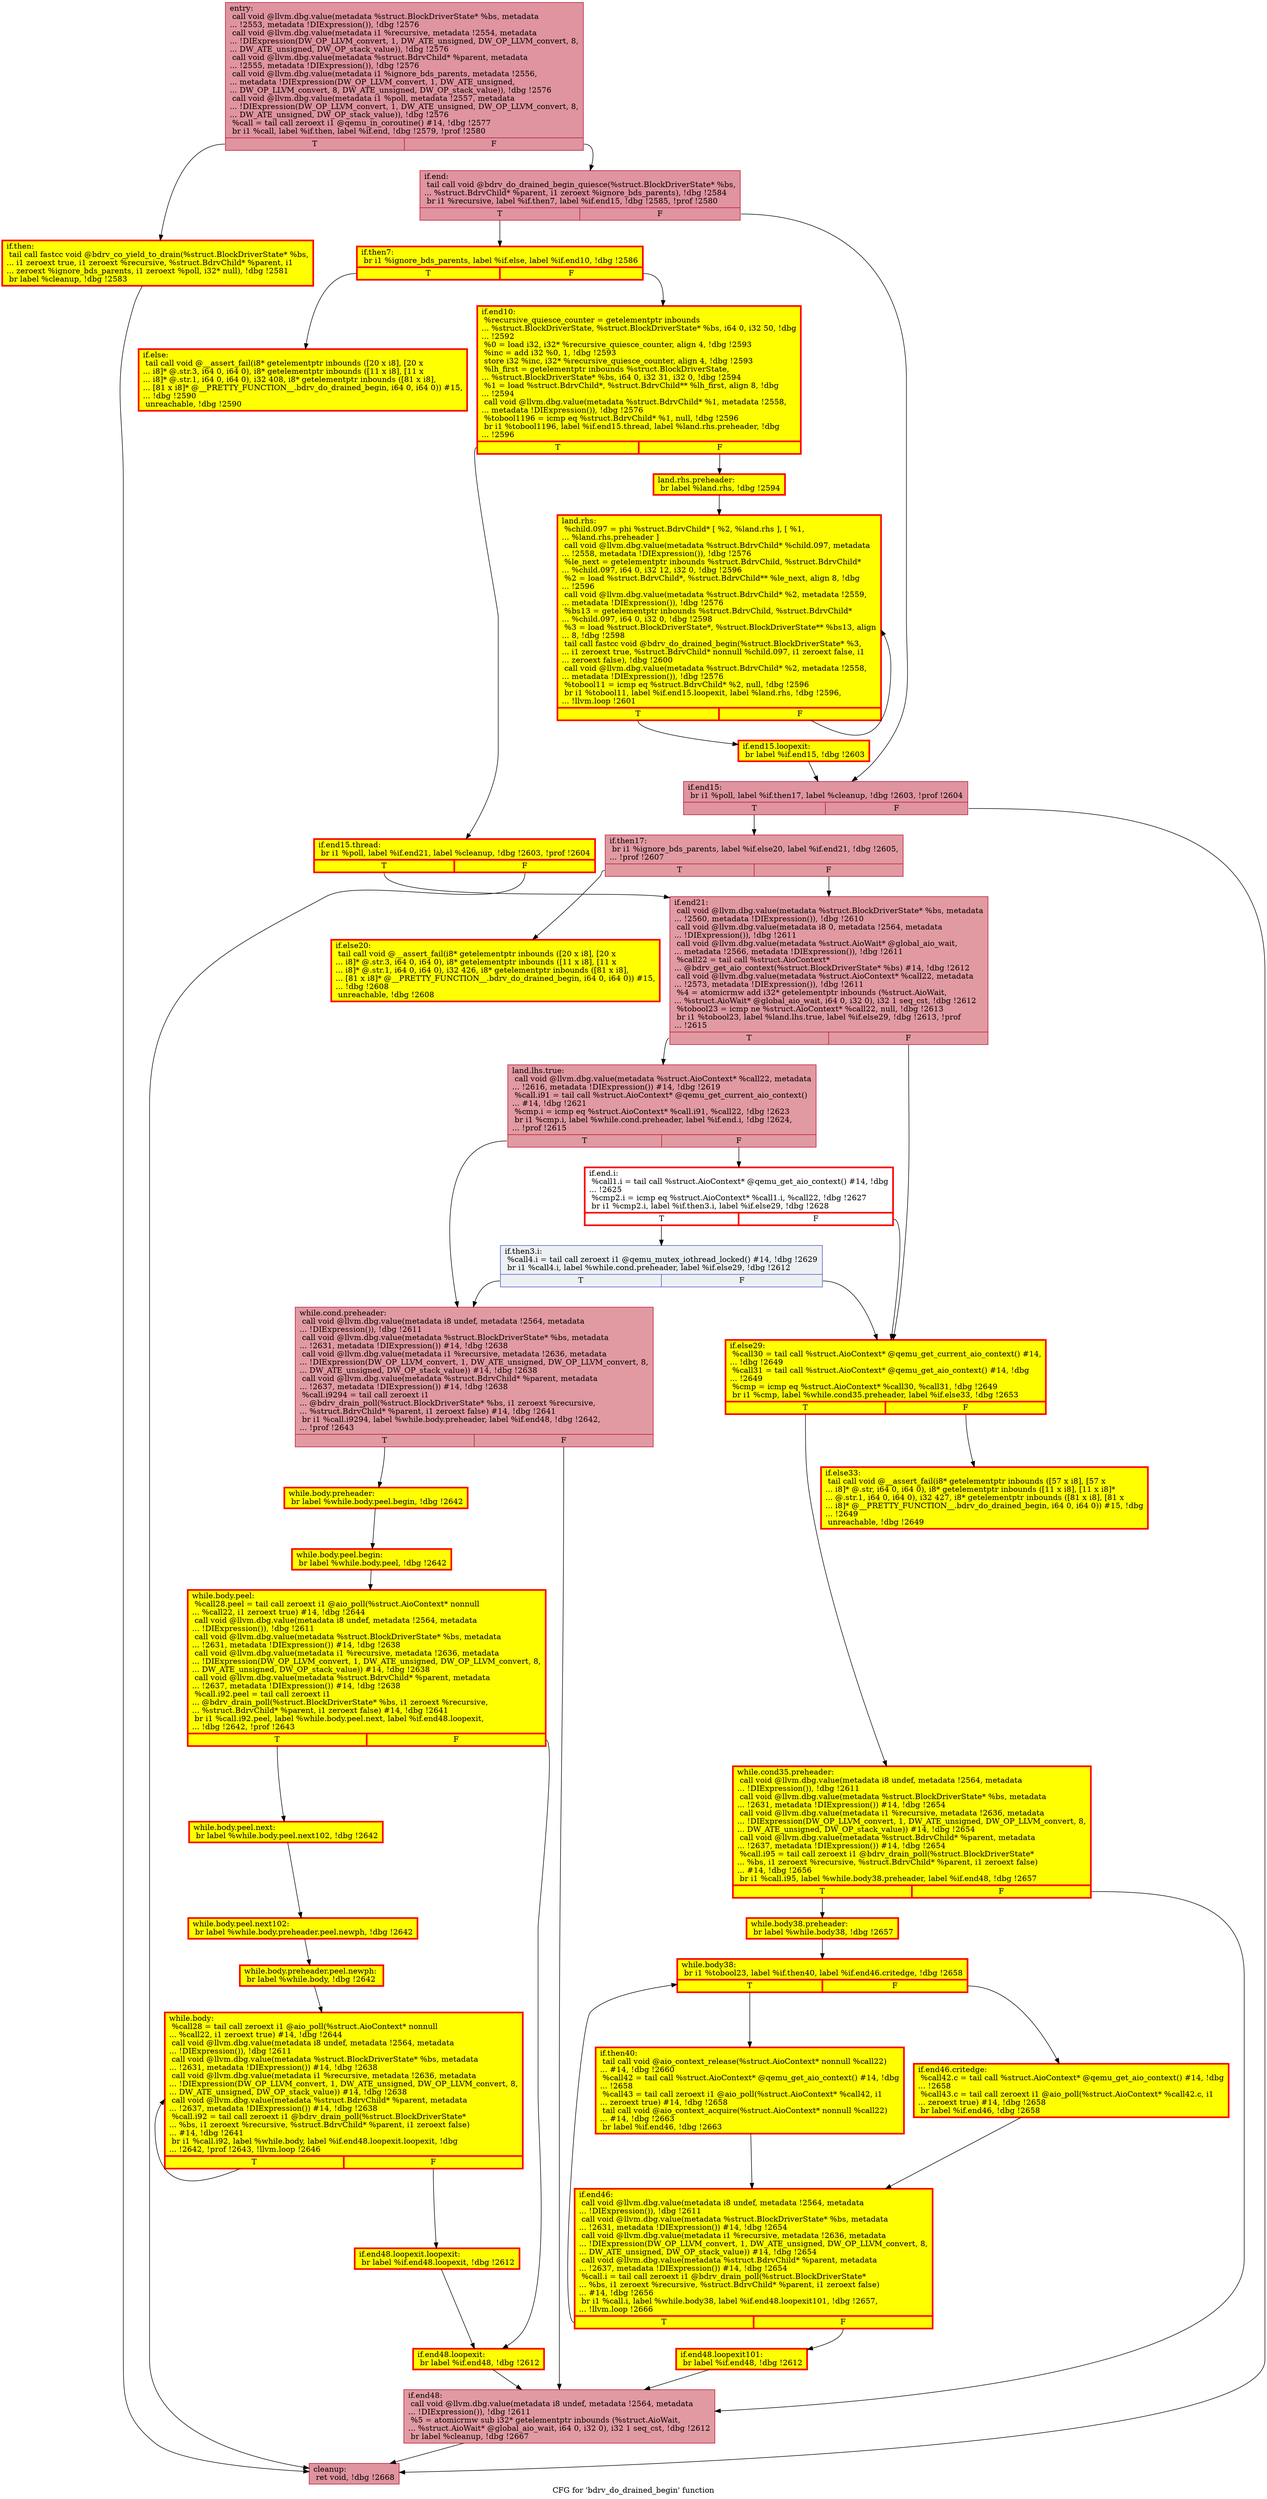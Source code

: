 digraph "CFG for 'bdrv_do_drained_begin' function" {
	label="CFG for 'bdrv_do_drained_begin' function";

	Node0x55cda454d690 [shape=record,color="#b70d28ff", style=filled, fillcolor="#b70d2870",label="{entry:\l  call void @llvm.dbg.value(metadata %struct.BlockDriverState* %bs, metadata\l... !2553, metadata !DIExpression()), !dbg !2576\l  call void @llvm.dbg.value(metadata i1 %recursive, metadata !2554, metadata\l... !DIExpression(DW_OP_LLVM_convert, 1, DW_ATE_unsigned, DW_OP_LLVM_convert, 8,\l... DW_ATE_unsigned, DW_OP_stack_value)), !dbg !2576\l  call void @llvm.dbg.value(metadata %struct.BdrvChild* %parent, metadata\l... !2555, metadata !DIExpression()), !dbg !2576\l  call void @llvm.dbg.value(metadata i1 %ignore_bds_parents, metadata !2556,\l... metadata !DIExpression(DW_OP_LLVM_convert, 1, DW_ATE_unsigned,\l... DW_OP_LLVM_convert, 8, DW_ATE_unsigned, DW_OP_stack_value)), !dbg !2576\l  call void @llvm.dbg.value(metadata i1 %poll, metadata !2557, metadata\l... !DIExpression(DW_OP_LLVM_convert, 1, DW_ATE_unsigned, DW_OP_LLVM_convert, 8,\l... DW_ATE_unsigned, DW_OP_stack_value)), !dbg !2576\l  %call = tail call zeroext i1 @qemu_in_coroutine() #14, !dbg !2577\l  br i1 %call, label %if.then, label %if.end, !dbg !2579, !prof !2580\l|{<s0>T|<s1>F}}"];
	Node0x55cda454d690:s0 -> Node0x55cda4553c80;
	Node0x55cda454d690:s1 -> Node0x55cda4553cd0;
	Node0x55cda4553c80 [shape=record,penwidth=3.0, style="filled", color="red", fillcolor="yellow",label="{if.then:                                          \l  tail call fastcc void @bdrv_co_yield_to_drain(%struct.BlockDriverState* %bs,\l... i1 zeroext true, i1 zeroext %recursive, %struct.BdrvChild* %parent, i1\l... zeroext %ignore_bds_parents, i1 zeroext %poll, i32* null), !dbg !2581\l  br label %cleanup, !dbg !2583\l}"];
	Node0x55cda4553c80 -> Node0x55cda4554470;
	Node0x55cda4553cd0 [shape=record,color="#b70d28ff", style=filled, fillcolor="#b70d2870",label="{if.end:                                           \l  tail call void @bdrv_do_drained_begin_quiesce(%struct.BlockDriverState* %bs,\l... %struct.BdrvChild* %parent, i1 zeroext %ignore_bds_parents), !dbg !2584\l  br i1 %recursive, label %if.then7, label %if.end15, !dbg !2585, !prof !2580\l|{<s0>T|<s1>F}}"];
	Node0x55cda4553cd0:s0 -> Node0x55cda4554fd0;
	Node0x55cda4553cd0:s1 -> Node0x55cda4555020;
	Node0x55cda4554fd0 [shape=record,penwidth=3.0, style="filled", color="red", fillcolor="yellow",label="{if.then7:                                         \l  br i1 %ignore_bds_parents, label %if.else, label %if.end10, !dbg !2586\l|{<s0>T|<s1>F}}"];
	Node0x55cda4554fd0:s0 -> Node0x55cda45554b0;
	Node0x55cda4554fd0:s1 -> Node0x55cda4555440;
	Node0x55cda45554b0 [shape=record,penwidth=3.0, style="filled", color="red", fillcolor="yellow",label="{if.else:                                          \l  tail call void @__assert_fail(i8* getelementptr inbounds ([20 x i8], [20 x\l... i8]* @.str.3, i64 0, i64 0), i8* getelementptr inbounds ([11 x i8], [11 x\l... i8]* @.str.1, i64 0, i64 0), i32 408, i8* getelementptr inbounds ([81 x i8],\l... [81 x i8]* @__PRETTY_FUNCTION__.bdrv_do_drained_begin, i64 0, i64 0)) #15,\l... !dbg !2590\l  unreachable, !dbg !2590\l}"];
	Node0x55cda4555440 [shape=record,penwidth=3.0, style="filled", color="red", fillcolor="yellow",label="{if.end10:                                         \l  %recursive_quiesce_counter = getelementptr inbounds\l... %struct.BlockDriverState, %struct.BlockDriverState* %bs, i64 0, i32 50, !dbg\l... !2592\l  %0 = load i32, i32* %recursive_quiesce_counter, align 4, !dbg !2593\l  %inc = add i32 %0, 1, !dbg !2593\l  store i32 %inc, i32* %recursive_quiesce_counter, align 4, !dbg !2593\l  %lh_first = getelementptr inbounds %struct.BlockDriverState,\l... %struct.BlockDriverState* %bs, i64 0, i32 31, i32 0, !dbg !2594\l  %1 = load %struct.BdrvChild*, %struct.BdrvChild** %lh_first, align 8, !dbg\l... !2594\l  call void @llvm.dbg.value(metadata %struct.BdrvChild* %1, metadata !2558,\l... metadata !DIExpression()), !dbg !2576\l  %tobool1196 = icmp eq %struct.BdrvChild* %1, null, !dbg !2596\l  br i1 %tobool1196, label %if.end15.thread, label %land.rhs.preheader, !dbg\l... !2596\l|{<s0>T|<s1>F}}"];
	Node0x55cda4555440:s0 -> Node0x55cda452c2f0;
	Node0x55cda4555440:s1 -> Node0x55cda44865e0;
	Node0x55cda44865e0 [shape=record,penwidth=3.0, style="filled", color="red", fillcolor="yellow",label="{land.rhs.preheader:                               \l  br label %land.rhs, !dbg !2594\l}"];
	Node0x55cda44865e0 -> Node0x55cda4556a10;
	Node0x55cda4556a10 [shape=record,penwidth=3.0, style="filled", color="red", fillcolor="yellow",label="{land.rhs:                                         \l  %child.097 = phi %struct.BdrvChild* [ %2, %land.rhs ], [ %1,\l... %land.rhs.preheader ]\l  call void @llvm.dbg.value(metadata %struct.BdrvChild* %child.097, metadata\l... !2558, metadata !DIExpression()), !dbg !2576\l  %le_next = getelementptr inbounds %struct.BdrvChild, %struct.BdrvChild*\l... %child.097, i64 0, i32 12, i32 0, !dbg !2596\l  %2 = load %struct.BdrvChild*, %struct.BdrvChild** %le_next, align 8, !dbg\l... !2596\l  call void @llvm.dbg.value(metadata %struct.BdrvChild* %2, metadata !2559,\l... metadata !DIExpression()), !dbg !2576\l  %bs13 = getelementptr inbounds %struct.BdrvChild, %struct.BdrvChild*\l... %child.097, i64 0, i32 0, !dbg !2598\l  %3 = load %struct.BlockDriverState*, %struct.BlockDriverState** %bs13, align\l... 8, !dbg !2598\l  tail call fastcc void @bdrv_do_drained_begin(%struct.BlockDriverState* %3,\l... i1 zeroext true, %struct.BdrvChild* nonnull %child.097, i1 zeroext false, i1\l... zeroext false), !dbg !2600\l  call void @llvm.dbg.value(metadata %struct.BdrvChild* %2, metadata !2558,\l... metadata !DIExpression()), !dbg !2576\l  %tobool11 = icmp eq %struct.BdrvChild* %2, null, !dbg !2596\l  br i1 %tobool11, label %if.end15.loopexit, label %land.rhs, !dbg !2596,\l... !llvm.loop !2601\l|{<s0>T|<s1>F}}"];
	Node0x55cda4556a10:s0 -> Node0x55cda46c3090;
	Node0x55cda4556a10:s1 -> Node0x55cda4556a10;
	Node0x55cda46c3090 [shape=record,penwidth=3.0, style="filled", color="red", fillcolor="yellow",label="{if.end15.loopexit:                                \l  br label %if.end15, !dbg !2603\l}"];
	Node0x55cda46c3090 -> Node0x55cda4555020;
	Node0x55cda4555020 [shape=record,color="#b70d28ff", style=filled, fillcolor="#b70d2870",label="{if.end15:                                         \l  br i1 %poll, label %if.then17, label %cleanup, !dbg !2603, !prof !2604\l|{<s0>T|<s1>F}}"];
	Node0x55cda4555020:s0 -> Node0x55cda4557640;
	Node0x55cda4555020:s1 -> Node0x55cda4554470;
	Node0x55cda452c2f0 [shape=record,penwidth=3.0, style="filled", color="red", fillcolor="yellow",label="{if.end15.thread:                                  \l  br i1 %poll, label %if.end21, label %cleanup, !dbg !2603, !prof !2604\l|{<s0>T|<s1>F}}"];
	Node0x55cda452c2f0:s0 -> Node0x55cda4554e50;
	Node0x55cda452c2f0:s1 -> Node0x55cda4554470;
	Node0x55cda4557640 [shape=record,color="#b70d28ff", style=filled, fillcolor="#bb1b2c70",label="{if.then17:                                        \l  br i1 %ignore_bds_parents, label %if.else20, label %if.end21, !dbg !2605,\l... !prof !2607\l|{<s0>T|<s1>F}}"];
	Node0x55cda4557640:s0 -> Node0x55cda4554ea0;
	Node0x55cda4557640:s1 -> Node0x55cda4554e50;
	Node0x55cda4554ea0 [shape=record,penwidth=3.0, style="filled", color="red", fillcolor="yellow",label="{if.else20:                                        \l  tail call void @__assert_fail(i8* getelementptr inbounds ([20 x i8], [20 x\l... i8]* @.str.3, i64 0, i64 0), i8* getelementptr inbounds ([11 x i8], [11 x\l... i8]* @.str.1, i64 0, i64 0), i32 426, i8* getelementptr inbounds ([81 x i8],\l... [81 x i8]* @__PRETTY_FUNCTION__.bdrv_do_drained_begin, i64 0, i64 0)) #15,\l... !dbg !2608\l  unreachable, !dbg !2608\l}"];
	Node0x55cda4554e50 [shape=record,color="#b70d28ff", style=filled, fillcolor="#bb1b2c70",label="{if.end21:                                         \l  call void @llvm.dbg.value(metadata %struct.BlockDriverState* %bs, metadata\l... !2560, metadata !DIExpression()), !dbg !2610\l  call void @llvm.dbg.value(metadata i8 0, metadata !2564, metadata\l... !DIExpression()), !dbg !2611\l  call void @llvm.dbg.value(metadata %struct.AioWait* @global_aio_wait,\l... metadata !2566, metadata !DIExpression()), !dbg !2611\l  %call22 = tail call %struct.AioContext*\l... @bdrv_get_aio_context(%struct.BlockDriverState* %bs) #14, !dbg !2612\l  call void @llvm.dbg.value(metadata %struct.AioContext* %call22, metadata\l... !2573, metadata !DIExpression()), !dbg !2611\l  %4 = atomicrmw add i32* getelementptr inbounds (%struct.AioWait,\l... %struct.AioWait* @global_aio_wait, i64 0, i32 0), i32 1 seq_cst, !dbg !2612\l  %tobool23 = icmp ne %struct.AioContext* %call22, null, !dbg !2613\l  br i1 %tobool23, label %land.lhs.true, label %if.else29, !dbg !2613, !prof\l... !2615\l|{<s0>T|<s1>F}}"];
	Node0x55cda4554e50:s0 -> Node0x55cda455a270;
	Node0x55cda4554e50:s1 -> Node0x55cda455a200;
	Node0x55cda455a270 [shape=record,color="#b70d28ff", style=filled, fillcolor="#bb1b2c70",label="{land.lhs.true:                                    \l  call void @llvm.dbg.value(metadata %struct.AioContext* %call22, metadata\l... !2616, metadata !DIExpression()) #14, !dbg !2619\l  %call.i91 = tail call %struct.AioContext* @qemu_get_current_aio_context()\l... #14, !dbg !2621\l  %cmp.i = icmp eq %struct.AioContext* %call.i91, %call22, !dbg !2623\l  br i1 %cmp.i, label %while.cond.preheader, label %if.end.i, !dbg !2624,\l... !prof !2615\l|{<s0>T|<s1>F}}"];
	Node0x55cda455a270:s0 -> Node0x55cda4542410;
	Node0x55cda455a270:s1 -> Node0x55cda453e460;
	Node0x55cda453e460 [shape=record,penwidth=3.0, color="red",label="{if.end.i:                                         \l  %call1.i = tail call %struct.AioContext* @qemu_get_aio_context() #14, !dbg\l... !2625\l  %cmp2.i = icmp eq %struct.AioContext* %call1.i, %call22, !dbg !2627\l  br i1 %cmp2.i, label %if.then3.i, label %if.else29, !dbg !2628\l|{<s0>T|<s1>F}}"];
	Node0x55cda453e460:s0 -> Node0x55cda453b7d0;
	Node0x55cda453e460:s1 -> Node0x55cda455a200;
	Node0x55cda453b7d0 [shape=record,color="#3d50c3ff", style=filled, fillcolor="#d6dce470",label="{if.then3.i:                                       \l  %call4.i = tail call zeroext i1 @qemu_mutex_iothread_locked() #14, !dbg !2629\l  br i1 %call4.i, label %while.cond.preheader, label %if.else29, !dbg !2612\l|{<s0>T|<s1>F}}"];
	Node0x55cda453b7d0:s0 -> Node0x55cda4542410;
	Node0x55cda453b7d0:s1 -> Node0x55cda455a200;
	Node0x55cda4542410 [shape=record,color="#b70d28ff", style=filled, fillcolor="#bb1b2c70",label="{while.cond.preheader:                             \l  call void @llvm.dbg.value(metadata i8 undef, metadata !2564, metadata\l... !DIExpression()), !dbg !2611\l  call void @llvm.dbg.value(metadata %struct.BlockDriverState* %bs, metadata\l... !2631, metadata !DIExpression()) #14, !dbg !2638\l  call void @llvm.dbg.value(metadata i1 %recursive, metadata !2636, metadata\l... !DIExpression(DW_OP_LLVM_convert, 1, DW_ATE_unsigned, DW_OP_LLVM_convert, 8,\l... DW_ATE_unsigned, DW_OP_stack_value)) #14, !dbg !2638\l  call void @llvm.dbg.value(metadata %struct.BdrvChild* %parent, metadata\l... !2637, metadata !DIExpression()) #14, !dbg !2638\l  %call.i9294 = tail call zeroext i1\l... @bdrv_drain_poll(%struct.BlockDriverState* %bs, i1 zeroext %recursive,\l... %struct.BdrvChild* %parent, i1 zeroext false) #14, !dbg !2641\l  br i1 %call.i9294, label %while.body.preheader, label %if.end48, !dbg !2642,\l... !prof !2643\l|{<s0>T|<s1>F}}"];
	Node0x55cda4542410:s0 -> Node0x55cda431e6f0;
	Node0x55cda4542410:s1 -> Node0x55cda455a190;
	Node0x55cda431e6f0 [shape=record,penwidth=3.0, style="filled", color="red", fillcolor="yellow",label="{while.body.preheader:                             \l  br label %while.body.peel.begin, !dbg !2642\l}"];
	Node0x55cda431e6f0 -> Node0x55cda46074a0;
	Node0x55cda46074a0 [shape=record,penwidth=3.0, style="filled", color="red", fillcolor="yellow",label="{while.body.peel.begin:                            \l  br label %while.body.peel, !dbg !2642\l}"];
	Node0x55cda46074a0 -> Node0x55cda423b2b0;
	Node0x55cda423b2b0 [shape=record,penwidth=3.0, style="filled", color="red", fillcolor="yellow",label="{while.body.peel:                                  \l  %call28.peel = tail call zeroext i1 @aio_poll(%struct.AioContext* nonnull\l... %call22, i1 zeroext true) #14, !dbg !2644\l  call void @llvm.dbg.value(metadata i8 undef, metadata !2564, metadata\l... !DIExpression()), !dbg !2611\l  call void @llvm.dbg.value(metadata %struct.BlockDriverState* %bs, metadata\l... !2631, metadata !DIExpression()) #14, !dbg !2638\l  call void @llvm.dbg.value(metadata i1 %recursive, metadata !2636, metadata\l... !DIExpression(DW_OP_LLVM_convert, 1, DW_ATE_unsigned, DW_OP_LLVM_convert, 8,\l... DW_ATE_unsigned, DW_OP_stack_value)) #14, !dbg !2638\l  call void @llvm.dbg.value(metadata %struct.BdrvChild* %parent, metadata\l... !2637, metadata !DIExpression()) #14, !dbg !2638\l  %call.i92.peel = tail call zeroext i1\l... @bdrv_drain_poll(%struct.BlockDriverState* %bs, i1 zeroext %recursive,\l... %struct.BdrvChild* %parent, i1 zeroext false) #14, !dbg !2641\l  br i1 %call.i92.peel, label %while.body.peel.next, label %if.end48.loopexit,\l... !dbg !2642, !prof !2643\l|{<s0>T|<s1>F}}"];
	Node0x55cda423b2b0:s0 -> Node0x55cda44f14e0;
	Node0x55cda423b2b0:s1 -> Node0x55cda423a4d0;
	Node0x55cda44f14e0 [shape=record,penwidth=3.0, style="filled", color="red", fillcolor="yellow",label="{while.body.peel.next:                             \l  br label %while.body.peel.next102, !dbg !2642\l}"];
	Node0x55cda44f14e0 -> Node0x55cda47c4150;
	Node0x55cda47c4150 [shape=record,penwidth=3.0, style="filled", color="red", fillcolor="yellow",label="{while.body.peel.next102:                          \l  br label %while.body.preheader.peel.newph, !dbg !2642\l}"];
	Node0x55cda47c4150 -> Node0x55cda45aa4f0;
	Node0x55cda45aa4f0 [shape=record,penwidth=3.0, style="filled", color="red", fillcolor="yellow",label="{while.body.preheader.peel.newph:                  \l  br label %while.body, !dbg !2642\l}"];
	Node0x55cda45aa4f0 -> Node0x55cda42bd320;
	Node0x55cda42bd320 [shape=record,penwidth=3.0, style="filled", color="red", fillcolor="yellow",label="{while.body:                                       \l  %call28 = tail call zeroext i1 @aio_poll(%struct.AioContext* nonnull\l... %call22, i1 zeroext true) #14, !dbg !2644\l  call void @llvm.dbg.value(metadata i8 undef, metadata !2564, metadata\l... !DIExpression()), !dbg !2611\l  call void @llvm.dbg.value(metadata %struct.BlockDriverState* %bs, metadata\l... !2631, metadata !DIExpression()) #14, !dbg !2638\l  call void @llvm.dbg.value(metadata i1 %recursive, metadata !2636, metadata\l... !DIExpression(DW_OP_LLVM_convert, 1, DW_ATE_unsigned, DW_OP_LLVM_convert, 8,\l... DW_ATE_unsigned, DW_OP_stack_value)) #14, !dbg !2638\l  call void @llvm.dbg.value(metadata %struct.BdrvChild* %parent, metadata\l... !2637, metadata !DIExpression()) #14, !dbg !2638\l  %call.i92 = tail call zeroext i1 @bdrv_drain_poll(%struct.BlockDriverState*\l... %bs, i1 zeroext %recursive, %struct.BdrvChild* %parent, i1 zeroext false)\l... #14, !dbg !2641\l  br i1 %call.i92, label %while.body, label %if.end48.loopexit.loopexit, !dbg\l... !2642, !prof !2643, !llvm.loop !2646\l|{<s0>T|<s1>F}}"];
	Node0x55cda42bd320:s0 -> Node0x55cda42bd320;
	Node0x55cda42bd320:s1 -> Node0x55cda4516310;
	Node0x55cda455a200 [shape=record,penwidth=3.0, style="filled", color="red", fillcolor="yellow",label="{if.else29:                                        \l  %call30 = tail call %struct.AioContext* @qemu_get_current_aio_context() #14,\l... !dbg !2649\l  %call31 = tail call %struct.AioContext* @qemu_get_aio_context() #14, !dbg\l... !2649\l  %cmp = icmp eq %struct.AioContext* %call30, %call31, !dbg !2649\l  br i1 %cmp, label %while.cond35.preheader, label %if.else33, !dbg !2653\l|{<s0>T|<s1>F}}"];
	Node0x55cda455a200:s0 -> Node0x55cda4242830;
	Node0x55cda455a200:s1 -> Node0x55cda4358f20;
	Node0x55cda4242830 [shape=record,penwidth=3.0, style="filled", color="red", fillcolor="yellow",label="{while.cond35.preheader:                           \l  call void @llvm.dbg.value(metadata i8 undef, metadata !2564, metadata\l... !DIExpression()), !dbg !2611\l  call void @llvm.dbg.value(metadata %struct.BlockDriverState* %bs, metadata\l... !2631, metadata !DIExpression()) #14, !dbg !2654\l  call void @llvm.dbg.value(metadata i1 %recursive, metadata !2636, metadata\l... !DIExpression(DW_OP_LLVM_convert, 1, DW_ATE_unsigned, DW_OP_LLVM_convert, 8,\l... DW_ATE_unsigned, DW_OP_stack_value)) #14, !dbg !2654\l  call void @llvm.dbg.value(metadata %struct.BdrvChild* %parent, metadata\l... !2637, metadata !DIExpression()) #14, !dbg !2654\l  %call.i95 = tail call zeroext i1 @bdrv_drain_poll(%struct.BlockDriverState*\l... %bs, i1 zeroext %recursive, %struct.BdrvChild* %parent, i1 zeroext false)\l... #14, !dbg !2656\l  br i1 %call.i95, label %while.body38.preheader, label %if.end48, !dbg !2657\l|{<s0>T|<s1>F}}"];
	Node0x55cda4242830:s0 -> Node0x55cda44c8730;
	Node0x55cda4242830:s1 -> Node0x55cda455a190;
	Node0x55cda44c8730 [shape=record,penwidth=3.0, style="filled", color="red", fillcolor="yellow",label="{while.body38.preheader:                           \l  br label %while.body38, !dbg !2657\l}"];
	Node0x55cda44c8730 -> Node0x55cda4359710;
	Node0x55cda4358f20 [shape=record,penwidth=3.0, style="filled", color="red", fillcolor="yellow",label="{if.else33:                                        \l  tail call void @__assert_fail(i8* getelementptr inbounds ([57 x i8], [57 x\l... i8]* @.str, i64 0, i64 0), i8* getelementptr inbounds ([11 x i8], [11 x i8]*\l... @.str.1, i64 0, i64 0), i32 427, i8* getelementptr inbounds ([81 x i8], [81 x\l... i8]* @__PRETTY_FUNCTION__.bdrv_do_drained_begin, i64 0, i64 0)) #15, !dbg\l... !2649\l  unreachable, !dbg !2649\l}"];
	Node0x55cda4359710 [shape=record,penwidth=3.0, style="filled", color="red", fillcolor="yellow",label="{while.body38:                                     \l  br i1 %tobool23, label %if.then40, label %if.end46.critedge, !dbg !2658\l|{<s0>T|<s1>F}}"];
	Node0x55cda4359710:s0 -> Node0x55cda43598b0;
	Node0x55cda4359710:s1 -> Node0x55cda4542370;
	Node0x55cda43598b0 [shape=record,penwidth=3.0, style="filled", color="red", fillcolor="yellow",label="{if.then40:                                        \l  tail call void @aio_context_release(%struct.AioContext* nonnull %call22)\l... #14, !dbg !2660\l  %call42 = tail call %struct.AioContext* @qemu_get_aio_context() #14, !dbg\l... !2658\l  %call43 = tail call zeroext i1 @aio_poll(%struct.AioContext* %call42, i1\l... zeroext true) #14, !dbg !2658\l  tail call void @aio_context_acquire(%struct.AioContext* nonnull %call22)\l... #14, !dbg !2663\l  br label %if.end46, !dbg !2663\l}"];
	Node0x55cda43598b0 -> Node0x55cda4359f10;
	Node0x55cda4542370 [shape=record,penwidth=3.0, style="filled", color="red", fillcolor="yellow",label="{if.end46.critedge:                                \l  %call42.c = tail call %struct.AioContext* @qemu_get_aio_context() #14, !dbg\l... !2658\l  %call43.c = tail call zeroext i1 @aio_poll(%struct.AioContext* %call42.c, i1\l... zeroext true) #14, !dbg !2658\l  br label %if.end46, !dbg !2658\l}"];
	Node0x55cda4542370 -> Node0x55cda4359f10;
	Node0x55cda4359f10 [shape=record,penwidth=3.0, style="filled", color="red", fillcolor="yellow",label="{if.end46:                                         \l  call void @llvm.dbg.value(metadata i8 undef, metadata !2564, metadata\l... !DIExpression()), !dbg !2611\l  call void @llvm.dbg.value(metadata %struct.BlockDriverState* %bs, metadata\l... !2631, metadata !DIExpression()) #14, !dbg !2654\l  call void @llvm.dbg.value(metadata i1 %recursive, metadata !2636, metadata\l... !DIExpression(DW_OP_LLVM_convert, 1, DW_ATE_unsigned, DW_OP_LLVM_convert, 8,\l... DW_ATE_unsigned, DW_OP_stack_value)) #14, !dbg !2654\l  call void @llvm.dbg.value(metadata %struct.BdrvChild* %parent, metadata\l... !2637, metadata !DIExpression()) #14, !dbg !2654\l  %call.i = tail call zeroext i1 @bdrv_drain_poll(%struct.BlockDriverState*\l... %bs, i1 zeroext %recursive, %struct.BdrvChild* %parent, i1 zeroext false)\l... #14, !dbg !2656\l  br i1 %call.i, label %while.body38, label %if.end48.loopexit101, !dbg !2657,\l... !llvm.loop !2666\l|{<s0>T|<s1>F}}"];
	Node0x55cda4359f10:s0 -> Node0x55cda4359710;
	Node0x55cda4359f10:s1 -> Node0x55cda464ef50;
	Node0x55cda4516310 [shape=record,penwidth=3.0, style="filled", color="red", fillcolor="yellow",label="{if.end48.loopexit.loopexit:                       \l  br label %if.end48.loopexit, !dbg !2612\l}"];
	Node0x55cda4516310 -> Node0x55cda423a4d0;
	Node0x55cda423a4d0 [shape=record,penwidth=3.0, style="filled", color="red", fillcolor="yellow",label="{if.end48.loopexit:                                \l  br label %if.end48, !dbg !2612\l}"];
	Node0x55cda423a4d0 -> Node0x55cda455a190;
	Node0x55cda464ef50 [shape=record,penwidth=3.0, style="filled", color="red", fillcolor="yellow",label="{if.end48.loopexit101:                             \l  br label %if.end48, !dbg !2612\l}"];
	Node0x55cda464ef50 -> Node0x55cda455a190;
	Node0x55cda455a190 [shape=record,color="#b70d28ff", style=filled, fillcolor="#bb1b2c70",label="{if.end48:                                         \l  call void @llvm.dbg.value(metadata i8 undef, metadata !2564, metadata\l... !DIExpression()), !dbg !2611\l  %5 = atomicrmw sub i32* getelementptr inbounds (%struct.AioWait,\l... %struct.AioWait* @global_aio_wait, i64 0, i32 0), i32 1 seq_cst, !dbg !2612\l  br label %cleanup, !dbg !2667\l}"];
	Node0x55cda455a190 -> Node0x55cda4554470;
	Node0x55cda4554470 [shape=record,color="#b70d28ff", style=filled, fillcolor="#b70d2870",label="{cleanup:                                          \l  ret void, !dbg !2668\l}"];
}
